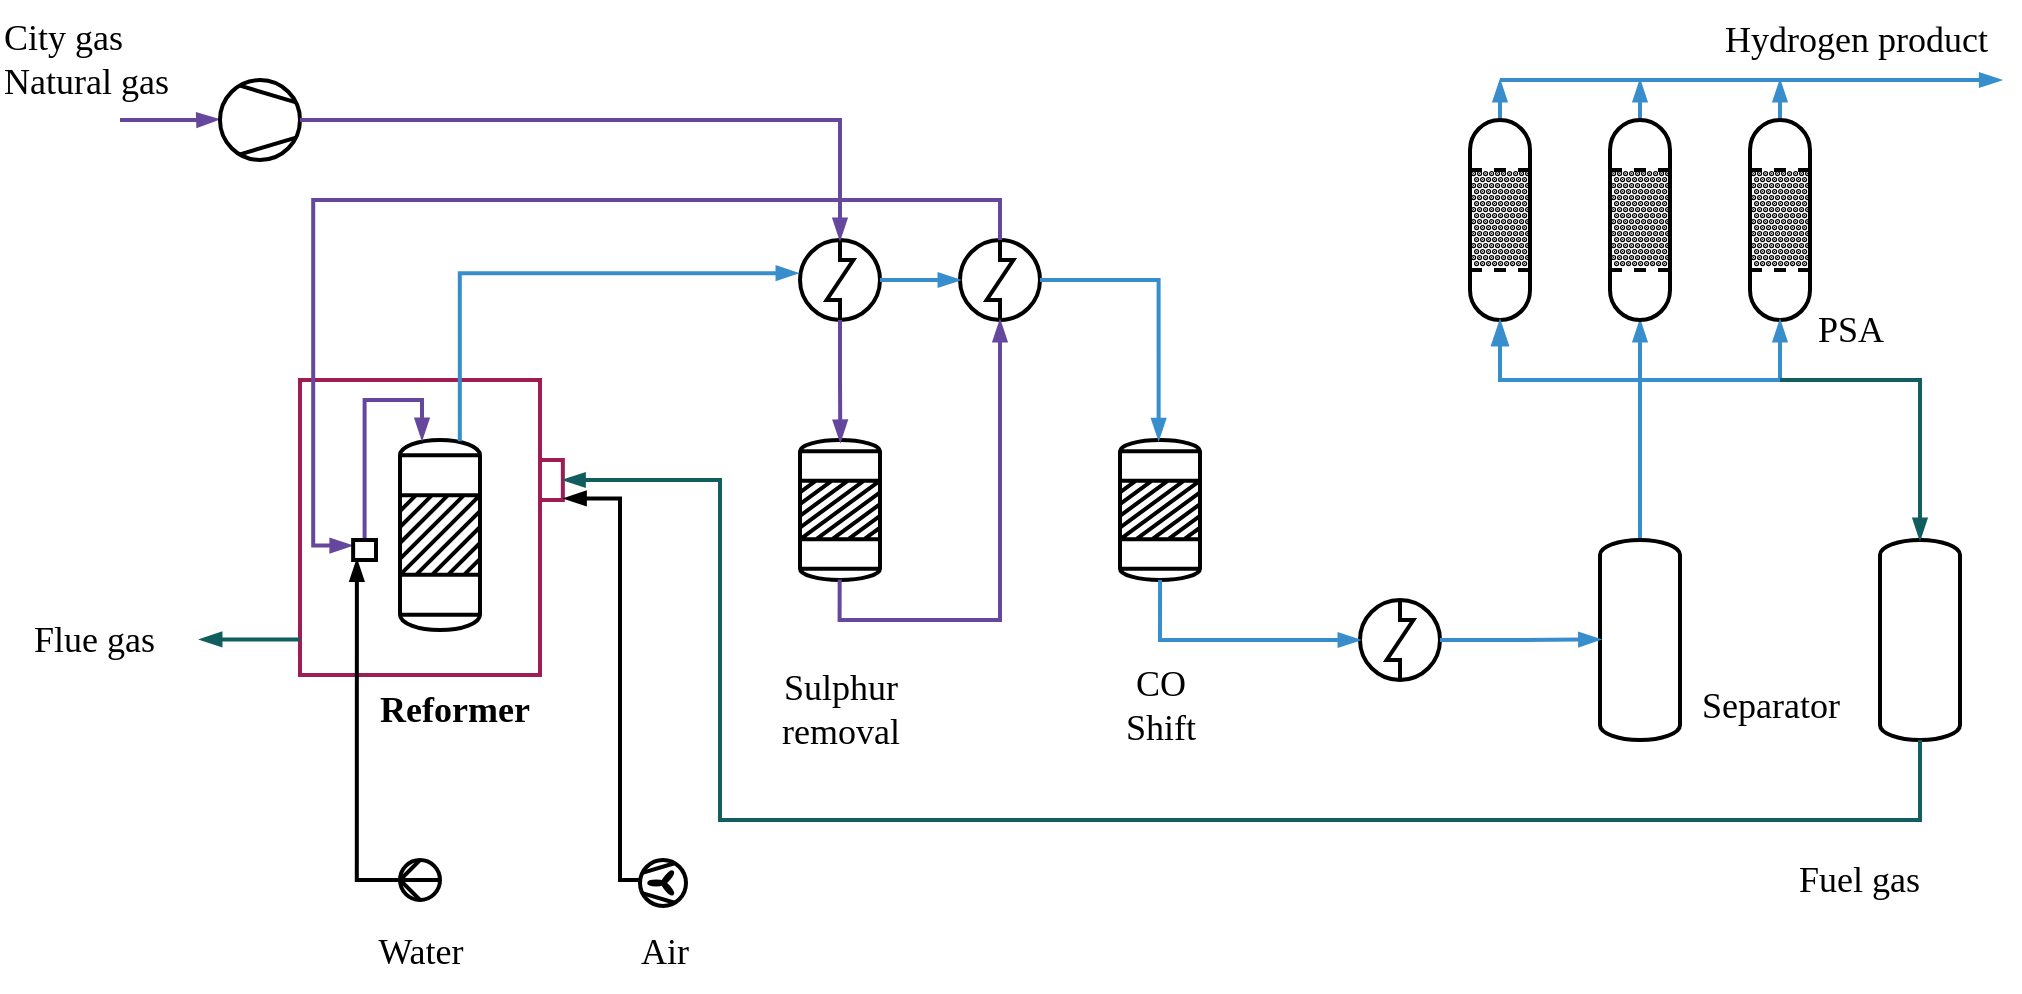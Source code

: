 <mxfile version="24.1.0" type="device">
  <diagram name="Page-1" id="s0CEFH6hP1sgjrKnKDY1">
    <mxGraphModel dx="1274" dy="1106" grid="1" gridSize="10" guides="1" tooltips="1" connect="1" arrows="1" fold="1" page="1" pageScale="1" pageWidth="1169" pageHeight="827" math="0" shadow="0">
      <root>
        <mxCell id="0" />
        <mxCell id="1" parent="0" />
        <mxCell id="kRHJZaTtdogB_K1UM1M0-39" value="" style="shape=mxgraph.pid.vessels.tank,_vessel;html=1;pointerEvents=1;align=center;verticalLabelPosition=bottom;verticalAlign=middle;dashed=0;strokeColor=#9F1D54;strokeWidth=2;fontFamily=Helvetica;fontSize=18;fillColor=none;rounded=0;labelBackgroundColor=default;" parent="1" vertex="1">
          <mxGeometry x="210" y="200" width="120" height="147.5" as="geometry" />
        </mxCell>
        <mxCell id="kRHJZaTtdogB_K1UM1M0-48" style="edgeStyle=orthogonalEdgeStyle;rounded=0;orthogonalLoop=1;jettySize=auto;html=1;fontFamily=Helvetica;fontSize=18;fontColor=default;entryX=-0.018;entryY=0.492;entryDx=0;entryDy=0;entryPerimeter=0;strokeWidth=2;endArrow=blockThin;endFill=1;strokeColor=#65489d;align=center;verticalAlign=middle;labelBackgroundColor=default;fillColor=#dae8fc;" parent="1" target="kRHJZaTtdogB_K1UM1M0-1" edge="1">
          <mxGeometry relative="1" as="geometry">
            <mxPoint x="160" y="70" as="targetPoint" />
            <mxPoint x="120" y="70" as="sourcePoint" />
            <Array as="points">
              <mxPoint x="160" y="70" />
            </Array>
          </mxGeometry>
        </mxCell>
        <mxCell id="kRHJZaTtdogB_K1UM1M0-1" value="" style="shape=mxgraph.pid.compressors_-_iso.compressor,_vacuum_pump;html=1;pointerEvents=1;align=center;verticalLabelPosition=bottom;verticalAlign=middle;dashed=0;strokeWidth=2;rounded=0;strokeColor=default;fontFamily=Helvetica;fontSize=18;fontColor=default;labelBackgroundColor=default;" parent="1" vertex="1">
          <mxGeometry x="170" y="50" width="40" height="40" as="geometry" />
        </mxCell>
        <mxCell id="kRHJZaTtdogB_K1UM1M0-2" value="" style="shape=mxgraph.pid.heat_exchangers.shell_and_tube_heat_exchanger_3;html=1;pointerEvents=1;align=center;verticalLabelPosition=bottom;verticalAlign=middle;dashed=0;strokeColor=default;strokeWidth=2;fontFamily=Helvetica;fontSize=18;fontColor=default;fillColor=default;rounded=0;labelBackgroundColor=default;" parent="1" vertex="1">
          <mxGeometry x="460" y="130" width="40" height="40" as="geometry" />
        </mxCell>
        <mxCell id="kRHJZaTtdogB_K1UM1M0-3" value="" style="shape=mxgraph.pid.heat_exchangers.shell_and_tube_heat_exchanger_3;html=1;pointerEvents=1;align=center;verticalLabelPosition=bottom;verticalAlign=middle;dashed=0;strokeColor=default;strokeWidth=2;fontFamily=Helvetica;fontSize=18;fontColor=default;fillColor=default;rounded=0;labelBackgroundColor=default;" parent="1" vertex="1">
          <mxGeometry x="540" y="130" width="40" height="40" as="geometry" />
        </mxCell>
        <mxCell id="kRHJZaTtdogB_K1UM1M0-5" value="" style="shape=mxgraph.pid.vessels.reactor;html=1;pointerEvents=1;align=center;verticalLabelPosition=bottom;verticalAlign=middle;dashed=0;strokeColor=default;strokeWidth=2;fontFamily=Helvetica;fontSize=18;fontColor=default;fillColor=default;rounded=0;labelBackgroundColor=default;" parent="1" vertex="1">
          <mxGeometry x="460" y="230" width="40" height="70" as="geometry" />
        </mxCell>
        <mxCell id="kRHJZaTtdogB_K1UM1M0-8" value="" style="shape=mxgraph.pid.compressors_-_iso.blower,_fan;html=1;pointerEvents=1;align=center;verticalLabelPosition=bottom;verticalAlign=middle;dashed=0;strokeColor=default;strokeWidth=2;fontFamily=Helvetica;fontSize=18;fontColor=default;fillColor=default;direction=west;rounded=0;labelBackgroundColor=default;" parent="1" vertex="1">
          <mxGeometry x="380" y="440" width="23" height="23" as="geometry" />
        </mxCell>
        <mxCell id="kRHJZaTtdogB_K1UM1M0-9" value="" style="shape=mxgraph.pid.pumps_-_iso.pump_(centrifugal);html=1;pointerEvents=1;align=center;verticalLabelPosition=bottom;verticalAlign=middle;dashed=0;strokeColor=default;strokeWidth=2;fontFamily=Helvetica;fontSize=18;fontColor=default;fillColor=default;direction=west;rounded=0;labelBackgroundColor=default;" parent="1" vertex="1">
          <mxGeometry x="260" y="440" width="20" height="20" as="geometry" />
        </mxCell>
        <mxCell id="kRHJZaTtdogB_K1UM1M0-10" value="" style="shape=mxgraph.pid.vessels.reactor;html=1;pointerEvents=1;align=center;verticalLabelPosition=bottom;verticalAlign=middle;dashed=0;strokeColor=default;strokeWidth=2;fontFamily=Helvetica;fontSize=18;fontColor=default;fillColor=default;rounded=0;labelBackgroundColor=default;" parent="1" vertex="1">
          <mxGeometry x="260" y="230" width="40" height="95" as="geometry" />
        </mxCell>
        <mxCell id="kRHJZaTtdogB_K1UM1M0-31" style="edgeStyle=orthogonalEdgeStyle;rounded=0;orthogonalLoop=1;jettySize=auto;html=1;fontFamily=Helvetica;fontSize=18;fontColor=default;strokeWidth=2;strokeColor=#388ecc;align=center;verticalAlign=middle;labelBackgroundColor=default;endArrow=blockThin;endFill=1;" parent="1" source="kRHJZaTtdogB_K1UM1M0-11" edge="1">
          <mxGeometry relative="1" as="geometry">
            <mxPoint x="810" y="50" as="targetPoint" />
          </mxGeometry>
        </mxCell>
        <mxCell id="kRHJZaTtdogB_K1UM1M0-11" value="" style="verticalLabelPosition=bottom;outlineConnect=0;align=center;dashed=0;html=1;verticalAlign=middle;shape=mxgraph.pid2misc.column;columnType=fluid;pointerEvents=1;strokeColor=default;strokeWidth=2;fontFamily=Helvetica;fontSize=18;fontColor=default;fillColor=default;rounded=0;labelBackgroundColor=default;" parent="1" vertex="1">
          <mxGeometry x="795" y="70" width="30" height="100" as="geometry" />
        </mxCell>
        <mxCell id="kRHJZaTtdogB_K1UM1M0-28" style="edgeStyle=orthogonalEdgeStyle;rounded=0;orthogonalLoop=1;jettySize=auto;html=1;fontFamily=Helvetica;fontSize=18;fontColor=default;strokeWidth=2;strokeColor=#388ecc;align=center;verticalAlign=middle;labelBackgroundColor=default;endArrow=blockThin;endFill=1;" parent="1" source="kRHJZaTtdogB_K1UM1M0-13" target="kRHJZaTtdogB_K1UM1M0-17" edge="1">
          <mxGeometry relative="1" as="geometry" />
        </mxCell>
        <mxCell id="kRHJZaTtdogB_K1UM1M0-13" value="" style="shape=mxgraph.pid.vessels.pressurized_vessel;html=1;pointerEvents=1;align=center;verticalLabelPosition=bottom;verticalAlign=middle;dashed=0;strokeColor=default;strokeWidth=2;fontFamily=Helvetica;fontSize=18;fontColor=default;fillColor=default;rounded=0;labelBackgroundColor=default;" parent="1" vertex="1">
          <mxGeometry x="860" y="280" width="40" height="100" as="geometry" />
        </mxCell>
        <mxCell id="kRHJZaTtdogB_K1UM1M0-14" value="" style="shape=mxgraph.pid.heat_exchangers.shell_and_tube_heat_exchanger_3;html=1;pointerEvents=1;align=center;verticalLabelPosition=bottom;verticalAlign=middle;dashed=0;strokeColor=default;strokeWidth=2;fontFamily=Helvetica;fontSize=18;fontColor=default;fillColor=default;rounded=0;labelBackgroundColor=default;" parent="1" vertex="1">
          <mxGeometry x="740" y="310" width="40" height="40" as="geometry" />
        </mxCell>
        <mxCell id="kRHJZaTtdogB_K1UM1M0-15" value="" style="shape=mxgraph.pid.vessels.reactor;html=1;pointerEvents=1;align=center;verticalLabelPosition=bottom;verticalAlign=middle;dashed=0;strokeColor=default;strokeWidth=2;fontFamily=Helvetica;fontSize=18;fontColor=default;fillColor=default;rounded=0;labelBackgroundColor=default;" parent="1" vertex="1">
          <mxGeometry x="620" y="230" width="40" height="70" as="geometry" />
        </mxCell>
        <mxCell id="kRHJZaTtdogB_K1UM1M0-16" value="" style="shape=mxgraph.pid.vessels.pressurized_vessel;html=1;pointerEvents=1;align=center;verticalLabelPosition=bottom;verticalAlign=middle;dashed=0;strokeColor=default;strokeWidth=2;fontFamily=Helvetica;fontSize=18;fontColor=default;fillColor=default;rounded=0;labelBackgroundColor=default;" parent="1" vertex="1">
          <mxGeometry x="1000" y="280" width="40" height="100" as="geometry" />
        </mxCell>
        <mxCell id="kRHJZaTtdogB_K1UM1M0-29" style="edgeStyle=orthogonalEdgeStyle;rounded=0;orthogonalLoop=1;jettySize=auto;html=1;fontFamily=Helvetica;fontSize=18;fontColor=default;strokeWidth=2;strokeColor=#388ecc;align=center;verticalAlign=middle;labelBackgroundColor=default;endArrow=blockThin;endFill=1;" parent="1" edge="1">
          <mxGeometry relative="1" as="geometry">
            <mxPoint x="1060.667" y="50" as="targetPoint" />
            <mxPoint x="810" y="50" as="sourcePoint" />
          </mxGeometry>
        </mxCell>
        <mxCell id="kRHJZaTtdogB_K1UM1M0-30" style="edgeStyle=orthogonalEdgeStyle;rounded=0;orthogonalLoop=1;jettySize=auto;html=1;fontFamily=Helvetica;fontSize=18;fontColor=default;strokeWidth=2;strokeColor=#388ecc;align=center;verticalAlign=middle;labelBackgroundColor=default;endArrow=blockThin;endFill=1;" parent="1" source="kRHJZaTtdogB_K1UM1M0-17" edge="1">
          <mxGeometry relative="1" as="geometry">
            <mxPoint x="880" y="50" as="targetPoint" />
          </mxGeometry>
        </mxCell>
        <mxCell id="kRHJZaTtdogB_K1UM1M0-17" value="" style="verticalLabelPosition=bottom;outlineConnect=0;align=center;dashed=0;html=1;verticalAlign=middle;shape=mxgraph.pid2misc.column;columnType=fluid;pointerEvents=1;strokeColor=default;strokeWidth=2;fontFamily=Helvetica;fontSize=18;fontColor=default;fillColor=default;rounded=0;labelBackgroundColor=default;" parent="1" vertex="1">
          <mxGeometry x="865" y="70" width="30" height="100" as="geometry" />
        </mxCell>
        <mxCell id="kRHJZaTtdogB_K1UM1M0-32" style="edgeStyle=orthogonalEdgeStyle;rounded=0;orthogonalLoop=1;jettySize=auto;html=1;fontFamily=Helvetica;fontSize=18;fontColor=default;strokeWidth=2;strokeColor=#388ecc;align=center;verticalAlign=middle;labelBackgroundColor=default;endArrow=blockThin;endFill=1;" parent="1" source="kRHJZaTtdogB_K1UM1M0-18" edge="1">
          <mxGeometry relative="1" as="geometry">
            <mxPoint x="950" y="50" as="targetPoint" />
          </mxGeometry>
        </mxCell>
        <mxCell id="kRHJZaTtdogB_K1UM1M0-18" value="" style="verticalLabelPosition=bottom;outlineConnect=0;align=center;dashed=0;html=1;verticalAlign=middle;shape=mxgraph.pid2misc.column;columnType=fluid;pointerEvents=1;strokeColor=default;strokeWidth=2;fontFamily=Helvetica;fontSize=18;fontColor=default;fillColor=default;rounded=0;labelBackgroundColor=default;" parent="1" vertex="1">
          <mxGeometry x="935" y="70" width="30" height="100" as="geometry" />
        </mxCell>
        <mxCell id="kRHJZaTtdogB_K1UM1M0-19" style="edgeStyle=orthogonalEdgeStyle;rounded=0;orthogonalLoop=1;jettySize=auto;html=1;entryX=0.5;entryY=0;entryDx=0;entryDy=0;entryPerimeter=0;fontFamily=Helvetica;fontSize=18;fontColor=default;strokeWidth=2;strokeColor=#65489d;align=center;verticalAlign=middle;labelBackgroundColor=default;endArrow=blockThin;endFill=1;fillColor=#dae8fc;" parent="1" source="kRHJZaTtdogB_K1UM1M0-1" target="kRHJZaTtdogB_K1UM1M0-2" edge="1">
          <mxGeometry relative="1" as="geometry" />
        </mxCell>
        <mxCell id="kRHJZaTtdogB_K1UM1M0-20" style="edgeStyle=orthogonalEdgeStyle;rounded=0;orthogonalLoop=1;jettySize=auto;html=1;exitX=0.5;exitY=1;exitDx=0;exitDy=0;exitPerimeter=0;fontFamily=Helvetica;fontSize=18;fontColor=default;entryX=0.504;entryY=0.013;entryDx=0;entryDy=0;entryPerimeter=0;strokeWidth=2;strokeColor=#65489d;align=center;verticalAlign=middle;labelBackgroundColor=default;endArrow=blockThin;endFill=1;fillColor=#dae8fc;" parent="1" source="kRHJZaTtdogB_K1UM1M0-2" target="kRHJZaTtdogB_K1UM1M0-5" edge="1">
          <mxGeometry relative="1" as="geometry">
            <mxPoint x="480" y="230" as="targetPoint" />
          </mxGeometry>
        </mxCell>
        <mxCell id="kRHJZaTtdogB_K1UM1M0-21" style="edgeStyle=orthogonalEdgeStyle;rounded=0;orthogonalLoop=1;jettySize=auto;html=1;entryX=0.5;entryY=1;entryDx=0;entryDy=0;entryPerimeter=0;fontFamily=Helvetica;fontSize=18;fontColor=default;exitX=0.496;exitY=0.997;exitDx=0;exitDy=0;exitPerimeter=0;strokeWidth=2;strokeColor=#65489d;align=center;verticalAlign=middle;labelBackgroundColor=default;endArrow=blockThin;endFill=1;fillColor=#dae8fc;" parent="1" source="kRHJZaTtdogB_K1UM1M0-5" target="kRHJZaTtdogB_K1UM1M0-3" edge="1">
          <mxGeometry relative="1" as="geometry" />
        </mxCell>
        <mxCell id="kRHJZaTtdogB_K1UM1M0-22" style="edgeStyle=orthogonalEdgeStyle;rounded=0;orthogonalLoop=1;jettySize=auto;html=1;fontFamily=Helvetica;fontSize=18;fontColor=default;exitX=0.5;exitY=0;exitDx=0;exitDy=0;exitPerimeter=0;entryX=-0.057;entryY=0.281;entryDx=0;entryDy=0;entryPerimeter=0;strokeWidth=2;strokeColor=#65489d;align=center;verticalAlign=middle;labelBackgroundColor=default;endArrow=blockThin;endFill=1;fillColor=#dae8fc;" parent="1" source="kRHJZaTtdogB_K1UM1M0-3" target="kRHJZaTtdogB_K1UM1M0-40" edge="1">
          <mxGeometry relative="1" as="geometry">
            <mxPoint x="220" y="230" as="targetPoint" />
          </mxGeometry>
        </mxCell>
        <mxCell id="kRHJZaTtdogB_K1UM1M0-23" style="edgeStyle=orthogonalEdgeStyle;rounded=0;orthogonalLoop=1;jettySize=auto;html=1;entryX=-0.025;entryY=0.415;entryDx=0;entryDy=0;entryPerimeter=0;fontFamily=Helvetica;fontSize=18;fontColor=default;exitX=0.748;exitY=0.007;exitDx=0;exitDy=0;exitPerimeter=0;strokeWidth=2;strokeColor=#388ecc;align=center;verticalAlign=middle;labelBackgroundColor=default;endArrow=blockThin;endFill=1;" parent="1" source="kRHJZaTtdogB_K1UM1M0-10" target="kRHJZaTtdogB_K1UM1M0-2" edge="1">
          <mxGeometry relative="1" as="geometry" />
        </mxCell>
        <mxCell id="kRHJZaTtdogB_K1UM1M0-24" style="edgeStyle=orthogonalEdgeStyle;rounded=0;orthogonalLoop=1;jettySize=auto;html=1;entryX=0;entryY=0.5;entryDx=0;entryDy=0;entryPerimeter=0;fontFamily=Helvetica;fontSize=18;fontColor=default;strokeWidth=2;strokeColor=#388ecc;align=center;verticalAlign=middle;labelBackgroundColor=default;endArrow=blockThin;endFill=1;" parent="1" source="kRHJZaTtdogB_K1UM1M0-2" target="kRHJZaTtdogB_K1UM1M0-3" edge="1">
          <mxGeometry relative="1" as="geometry" />
        </mxCell>
        <mxCell id="kRHJZaTtdogB_K1UM1M0-25" style="edgeStyle=orthogonalEdgeStyle;rounded=0;orthogonalLoop=1;jettySize=auto;html=1;entryX=0.483;entryY=0.001;entryDx=0;entryDy=0;entryPerimeter=0;fontFamily=Helvetica;fontSize=18;fontColor=default;strokeWidth=2;strokeColor=#388ecc;align=center;verticalAlign=middle;labelBackgroundColor=default;endArrow=blockThin;endFill=1;" parent="1" source="kRHJZaTtdogB_K1UM1M0-3" target="kRHJZaTtdogB_K1UM1M0-15" edge="1">
          <mxGeometry relative="1" as="geometry" />
        </mxCell>
        <mxCell id="kRHJZaTtdogB_K1UM1M0-26" style="edgeStyle=orthogonalEdgeStyle;rounded=0;orthogonalLoop=1;jettySize=auto;html=1;entryX=0;entryY=0.5;entryDx=0;entryDy=0;entryPerimeter=0;fontFamily=Helvetica;fontSize=18;fontColor=default;exitX=0.501;exitY=1;exitDx=0;exitDy=0;exitPerimeter=0;strokeWidth=2;strokeColor=#388ecc;align=center;verticalAlign=middle;labelBackgroundColor=default;endArrow=blockThin;endFill=1;" parent="1" source="kRHJZaTtdogB_K1UM1M0-15" target="kRHJZaTtdogB_K1UM1M0-14" edge="1">
          <mxGeometry relative="1" as="geometry" />
        </mxCell>
        <mxCell id="kRHJZaTtdogB_K1UM1M0-27" style="edgeStyle=orthogonalEdgeStyle;rounded=0;orthogonalLoop=1;jettySize=auto;html=1;entryX=0.007;entryY=0.497;entryDx=0;entryDy=0;entryPerimeter=0;fontFamily=Helvetica;fontSize=18;fontColor=default;strokeWidth=2;strokeColor=#388ecc;align=center;verticalAlign=middle;labelBackgroundColor=default;endArrow=blockThin;endFill=1;" parent="1" source="kRHJZaTtdogB_K1UM1M0-14" target="kRHJZaTtdogB_K1UM1M0-13" edge="1">
          <mxGeometry relative="1" as="geometry" />
        </mxCell>
        <mxCell id="kRHJZaTtdogB_K1UM1M0-35" style="edgeStyle=orthogonalEdgeStyle;rounded=0;orthogonalLoop=1;jettySize=auto;html=1;fontFamily=Helvetica;fontSize=18;fontColor=default;strokeWidth=2;strokeColor=#388ecc;align=center;verticalAlign=middle;labelBackgroundColor=default;endArrow=blockThin;endFill=1;" parent="1" target="kRHJZaTtdogB_K1UM1M0-18" edge="1">
          <mxGeometry relative="1" as="geometry">
            <mxPoint x="880" y="200" as="sourcePoint" />
            <mxPoint x="890" y="180" as="targetPoint" />
            <Array as="points">
              <mxPoint x="880" y="200" />
              <mxPoint x="950" y="200" />
            </Array>
          </mxGeometry>
        </mxCell>
        <mxCell id="kRHJZaTtdogB_K1UM1M0-37" value="" style="edgeStyle=segmentEdgeStyle;endArrow=blockThin;html=1;curved=0;rounded=0;endSize=8;startSize=8;sourcePerimeterSpacing=0;targetPerimeterSpacing=0;fontFamily=Helvetica;fontSize=18;fontColor=default;strokeWidth=2;strokeColor=#388ecc;align=center;verticalAlign=middle;labelBackgroundColor=default;endFill=1;" parent="1" target="kRHJZaTtdogB_K1UM1M0-11" edge="1">
          <mxGeometry width="100" relative="1" as="geometry">
            <mxPoint x="880" y="200" as="sourcePoint" />
            <mxPoint x="850" y="230" as="targetPoint" />
            <Array as="points">
              <mxPoint x="810" y="200" />
            </Array>
          </mxGeometry>
        </mxCell>
        <mxCell id="kRHJZaTtdogB_K1UM1M0-38" style="edgeStyle=orthogonalEdgeStyle;rounded=0;orthogonalLoop=1;jettySize=auto;html=1;fontFamily=Helvetica;fontSize=18;fontColor=default;entryX=0.5;entryY=0;entryDx=0;entryDy=0;entryPerimeter=0;strokeWidth=2;strokeColor=#105e5d;align=center;verticalAlign=middle;labelBackgroundColor=default;endArrow=blockThin;endFill=1;" parent="1" target="kRHJZaTtdogB_K1UM1M0-16" edge="1">
          <mxGeometry relative="1" as="geometry">
            <mxPoint x="950" y="200" as="sourcePoint" />
            <mxPoint x="1010" y="270" as="targetPoint" />
            <Array as="points">
              <mxPoint x="1020" y="200" />
            </Array>
          </mxGeometry>
        </mxCell>
        <mxCell id="kRHJZaTtdogB_K1UM1M0-46" style="edgeStyle=orthogonalEdgeStyle;rounded=0;orthogonalLoop=1;jettySize=auto;html=1;fontFamily=Helvetica;fontSize=18;fontColor=default;strokeWidth=2;strokeColor=#105e5d;align=center;verticalAlign=middle;labelBackgroundColor=default;endArrow=blockThin;endFill=1;" parent="1" edge="1">
          <mxGeometry relative="1" as="geometry">
            <mxPoint x="160" y="329.73" as="targetPoint" />
            <mxPoint x="210" y="329.747" as="sourcePoint" />
          </mxGeometry>
        </mxCell>
        <mxCell id="kRHJZaTtdogB_K1UM1M0-45" style="edgeStyle=orthogonalEdgeStyle;rounded=0;orthogonalLoop=1;jettySize=auto;html=1;fontFamily=Helvetica;fontSize=18;fontColor=default;strokeWidth=2;strokeColor=#65489d;align=center;verticalAlign=middle;labelBackgroundColor=default;endArrow=blockThin;endFill=1;fillColor=#dae8fc;" parent="1" source="kRHJZaTtdogB_K1UM1M0-40" edge="1">
          <mxGeometry relative="1" as="geometry">
            <mxPoint x="271" y="230" as="targetPoint" />
            <Array as="points">
              <mxPoint x="242" y="210" />
              <mxPoint x="271" y="210" />
              <mxPoint x="271" y="230" />
            </Array>
          </mxGeometry>
        </mxCell>
        <mxCell id="kRHJZaTtdogB_K1UM1M0-40" value="" style="shape=mxgraph.pid.vessels.tank,_vessel;html=1;pointerEvents=1;align=center;verticalLabelPosition=bottom;verticalAlign=middle;dashed=0;strokeColor=default;strokeWidth=2;fontFamily=Helvetica;fontSize=18;fontColor=default;fillColor=none;rounded=0;labelBackgroundColor=default;" parent="1" vertex="1">
          <mxGeometry x="236.57" y="280" width="11.43" height="10" as="geometry" />
        </mxCell>
        <mxCell id="kRHJZaTtdogB_K1UM1M0-41" value="" style="shape=mxgraph.pid.vessels.tank,_vessel;html=1;pointerEvents=1;align=center;verticalLabelPosition=bottom;verticalAlign=middle;dashed=0;strokeColor=#9F1D54;strokeWidth=2;fontFamily=Helvetica;fontSize=18;fontColor=default;fillColor=none;rounded=0;labelBackgroundColor=default;" parent="1" vertex="1">
          <mxGeometry x="330" y="240" width="11.43" height="20" as="geometry" />
        </mxCell>
        <mxCell id="kRHJZaTtdogB_K1UM1M0-42" style="edgeStyle=orthogonalEdgeStyle;rounded=0;orthogonalLoop=1;jettySize=auto;html=1;fontFamily=Helvetica;fontSize=18;fontColor=default;entryX=1.067;entryY=0.96;entryDx=0;entryDy=0;entryPerimeter=0;strokeWidth=2;strokeColor=default;align=center;verticalAlign=middle;labelBackgroundColor=default;endArrow=blockThin;endFill=1;" parent="1" source="kRHJZaTtdogB_K1UM1M0-8" target="kRHJZaTtdogB_K1UM1M0-41" edge="1">
          <mxGeometry relative="1" as="geometry">
            <mxPoint x="340" y="280" as="targetPoint" />
            <Array as="points">
              <mxPoint x="370" y="450" />
              <mxPoint x="370" y="259" />
            </Array>
          </mxGeometry>
        </mxCell>
        <mxCell id="kRHJZaTtdogB_K1UM1M0-43" style="edgeStyle=orthogonalEdgeStyle;rounded=0;orthogonalLoop=1;jettySize=auto;html=1;entryX=1.025;entryY=0.472;entryDx=0;entryDy=0;entryPerimeter=0;fontFamily=Helvetica;fontSize=18;fontColor=default;strokeWidth=2;strokeColor=#105e5d;align=center;verticalAlign=middle;labelBackgroundColor=default;endArrow=blockThin;endFill=1;" parent="1" source="kRHJZaTtdogB_K1UM1M0-16" target="kRHJZaTtdogB_K1UM1M0-41" edge="1">
          <mxGeometry relative="1" as="geometry">
            <Array as="points">
              <mxPoint x="1020" y="420" />
              <mxPoint x="420" y="420" />
              <mxPoint x="420" y="250" />
              <mxPoint x="342" y="250" />
            </Array>
          </mxGeometry>
        </mxCell>
        <mxCell id="kRHJZaTtdogB_K1UM1M0-44" style="edgeStyle=orthogonalEdgeStyle;rounded=0;orthogonalLoop=1;jettySize=auto;html=1;entryX=0.164;entryY=0.978;entryDx=0;entryDy=0;entryPerimeter=0;fontFamily=Helvetica;fontSize=18;fontColor=default;strokeWidth=2;strokeColor=default;align=center;verticalAlign=middle;labelBackgroundColor=default;endArrow=blockThin;endFill=1;" parent="1" source="kRHJZaTtdogB_K1UM1M0-9" target="kRHJZaTtdogB_K1UM1M0-40" edge="1">
          <mxGeometry relative="1" as="geometry" />
        </mxCell>
        <mxCell id="kRHJZaTtdogB_K1UM1M0-49" value="&lt;font face=&quot;IBM Plex sans&quot; style=&quot;font-size: 18px;&quot;&gt;City gas&lt;/font&gt;&lt;div style=&quot;font-size: 18px;&quot;&gt;&lt;font face=&quot;IBM Plex sans&quot; style=&quot;font-size: 18px;&quot;&gt;Natural gas&lt;/font&gt;&lt;/div&gt;" style="text;html=1;align=left;verticalAlign=middle;resizable=0;points=[];autosize=1;strokeColor=none;fillColor=none;fontFamily=Helvetica;fontSize=18;fontColor=default;strokeWidth=2;" parent="1" vertex="1">
          <mxGeometry x="60" y="10" width="120" height="60" as="geometry" />
        </mxCell>
        <mxCell id="kRHJZaTtdogB_K1UM1M0-50" value="&lt;font face=&quot;IBM Plex sans&quot; style=&quot;font-size: 18px;&quot;&gt;Flue gas&lt;/font&gt;" style="text;html=1;align=left;verticalAlign=middle;resizable=0;points=[];autosize=1;strokeColor=none;fillColor=none;fontFamily=Helvetica;fontSize=18;fontColor=default;strokeWidth=2;" parent="1" vertex="1">
          <mxGeometry x="75" y="310" width="90" height="40" as="geometry" />
        </mxCell>
        <mxCell id="kRHJZaTtdogB_K1UM1M0-51" value="&lt;font style=&quot;font-size: 18px;&quot; face=&quot;IBM Plex sans&quot;&gt;Water&lt;/font&gt;" style="text;html=1;align=center;verticalAlign=middle;resizable=0;points=[];autosize=1;strokeColor=none;fillColor=none;fontFamily=Helvetica;fontSize=18;fontColor=default;strokeWidth=2;labelBackgroundColor=default;" parent="1" vertex="1">
          <mxGeometry x="235" y="466" width="70" height="40" as="geometry" />
        </mxCell>
        <mxCell id="kRHJZaTtdogB_K1UM1M0-52" value="&lt;font style=&quot;font-size: 18px;&quot; face=&quot;IBM Plex sans&quot;&gt;Air&lt;/font&gt;" style="text;html=1;align=center;verticalAlign=middle;resizable=0;points=[];autosize=1;strokeColor=none;fillColor=none;fontFamily=Helvetica;fontSize=18;fontColor=default;strokeWidth=2;labelBackgroundColor=default;" parent="1" vertex="1">
          <mxGeometry x="366.5" y="466" width="50" height="40" as="geometry" />
        </mxCell>
        <mxCell id="kRHJZaTtdogB_K1UM1M0-54" value="&lt;font style=&quot;font-size: 18px;&quot; face=&quot;IBM Plex sans&quot;&gt;Reformer&lt;/font&gt;" style="text;html=1;align=center;verticalAlign=middle;resizable=0;points=[];autosize=1;strokeColor=none;fillColor=none;fontFamily=Helvetica;fontSize=18;fontColor=default;strokeWidth=2;labelBackgroundColor=default;fontStyle=1" parent="1" vertex="1">
          <mxGeometry x="236.57" y="345" width="100" height="40" as="geometry" />
        </mxCell>
        <mxCell id="kRHJZaTtdogB_K1UM1M0-55" value="&lt;font style=&quot;font-size: 18px;&quot; face=&quot;IBM Plex sans&quot;&gt;Sulphur&lt;/font&gt;&lt;div style=&quot;font-size: 18px;&quot;&gt;&lt;font style=&quot;font-size: 18px;&quot; face=&quot;IBM Plex sans&quot;&gt;removal&lt;/font&gt;&lt;/div&gt;" style="text;html=1;align=center;verticalAlign=middle;resizable=0;points=[];autosize=1;strokeColor=none;fillColor=none;fontFamily=Helvetica;fontSize=18;fontColor=default;strokeWidth=2;labelBackgroundColor=default;" parent="1" vertex="1">
          <mxGeometry x="435" y="335" width="90" height="60" as="geometry" />
        </mxCell>
        <mxCell id="kRHJZaTtdogB_K1UM1M0-56" value="&lt;font style=&quot;font-size: 18px;&quot; face=&quot;IBM Plex sans&quot;&gt;CO&lt;/font&gt;&lt;div style=&quot;font-size: 18px;&quot;&gt;&lt;font style=&quot;font-size: 18px;&quot; face=&quot;IBM Plex sans&quot;&gt;Shift&lt;/font&gt;&lt;/div&gt;" style="text;html=1;align=center;verticalAlign=middle;resizable=0;points=[];autosize=1;strokeColor=none;fillColor=none;fontFamily=Helvetica;fontSize=18;fontColor=default;strokeWidth=2;labelBackgroundColor=default;" parent="1" vertex="1">
          <mxGeometry x="610" y="332.5" width="60" height="60" as="geometry" />
        </mxCell>
        <mxCell id="kRHJZaTtdogB_K1UM1M0-57" value="&lt;font style=&quot;font-size: 18px;&quot; face=&quot;IBM Plex sans&quot;&gt;Separator&lt;/font&gt;" style="text;html=1;align=center;verticalAlign=middle;resizable=0;points=[];autosize=1;strokeColor=none;fillColor=none;fontFamily=Helvetica;fontSize=18;fontColor=default;strokeWidth=2;labelBackgroundColor=default;" parent="1" vertex="1">
          <mxGeometry x="895" y="342.5" width="100" height="40" as="geometry" />
        </mxCell>
        <mxCell id="kRHJZaTtdogB_K1UM1M0-58" value="&lt;font style=&quot;font-size: 18px;&quot; face=&quot;IBM Plex sans&quot;&gt;PSA&lt;/font&gt;" style="text;html=1;align=center;verticalAlign=middle;resizable=0;points=[];autosize=1;strokeColor=none;fillColor=none;fontFamily=Helvetica;fontSize=18;fontColor=default;strokeWidth=2;labelBackgroundColor=default;" parent="1" vertex="1">
          <mxGeometry x="955" y="155" width="60" height="40" as="geometry" />
        </mxCell>
        <mxCell id="kRHJZaTtdogB_K1UM1M0-59" value="&lt;font face=&quot;IBM Plex sans&quot; style=&quot;font-size: 18px;&quot;&gt;Fuel gas&lt;/font&gt;" style="text;html=1;align=right;verticalAlign=middle;resizable=0;points=[];autosize=1;strokeColor=none;fillColor=none;fontFamily=Helvetica;fontSize=18;fontColor=default;strokeWidth=2;labelBackgroundColor=default;" parent="1" vertex="1">
          <mxGeometry x="931" y="430" width="90" height="40" as="geometry" />
        </mxCell>
        <mxCell id="kRHJZaTtdogB_K1UM1M0-60" value="&lt;font face=&quot;IBM Plex sans&quot; style=&quot;font-size: 18px;&quot;&gt;Hydrogen product&lt;/font&gt;" style="text;html=1;align=right;verticalAlign=middle;resizable=0;points=[];autosize=1;strokeColor=none;fillColor=none;fontFamily=Helvetica;fontSize=18;fontColor=default;strokeWidth=2;labelBackgroundColor=default;" parent="1" vertex="1">
          <mxGeometry x="885" y="10" width="170" height="40" as="geometry" />
        </mxCell>
      </root>
    </mxGraphModel>
  </diagram>
</mxfile>
